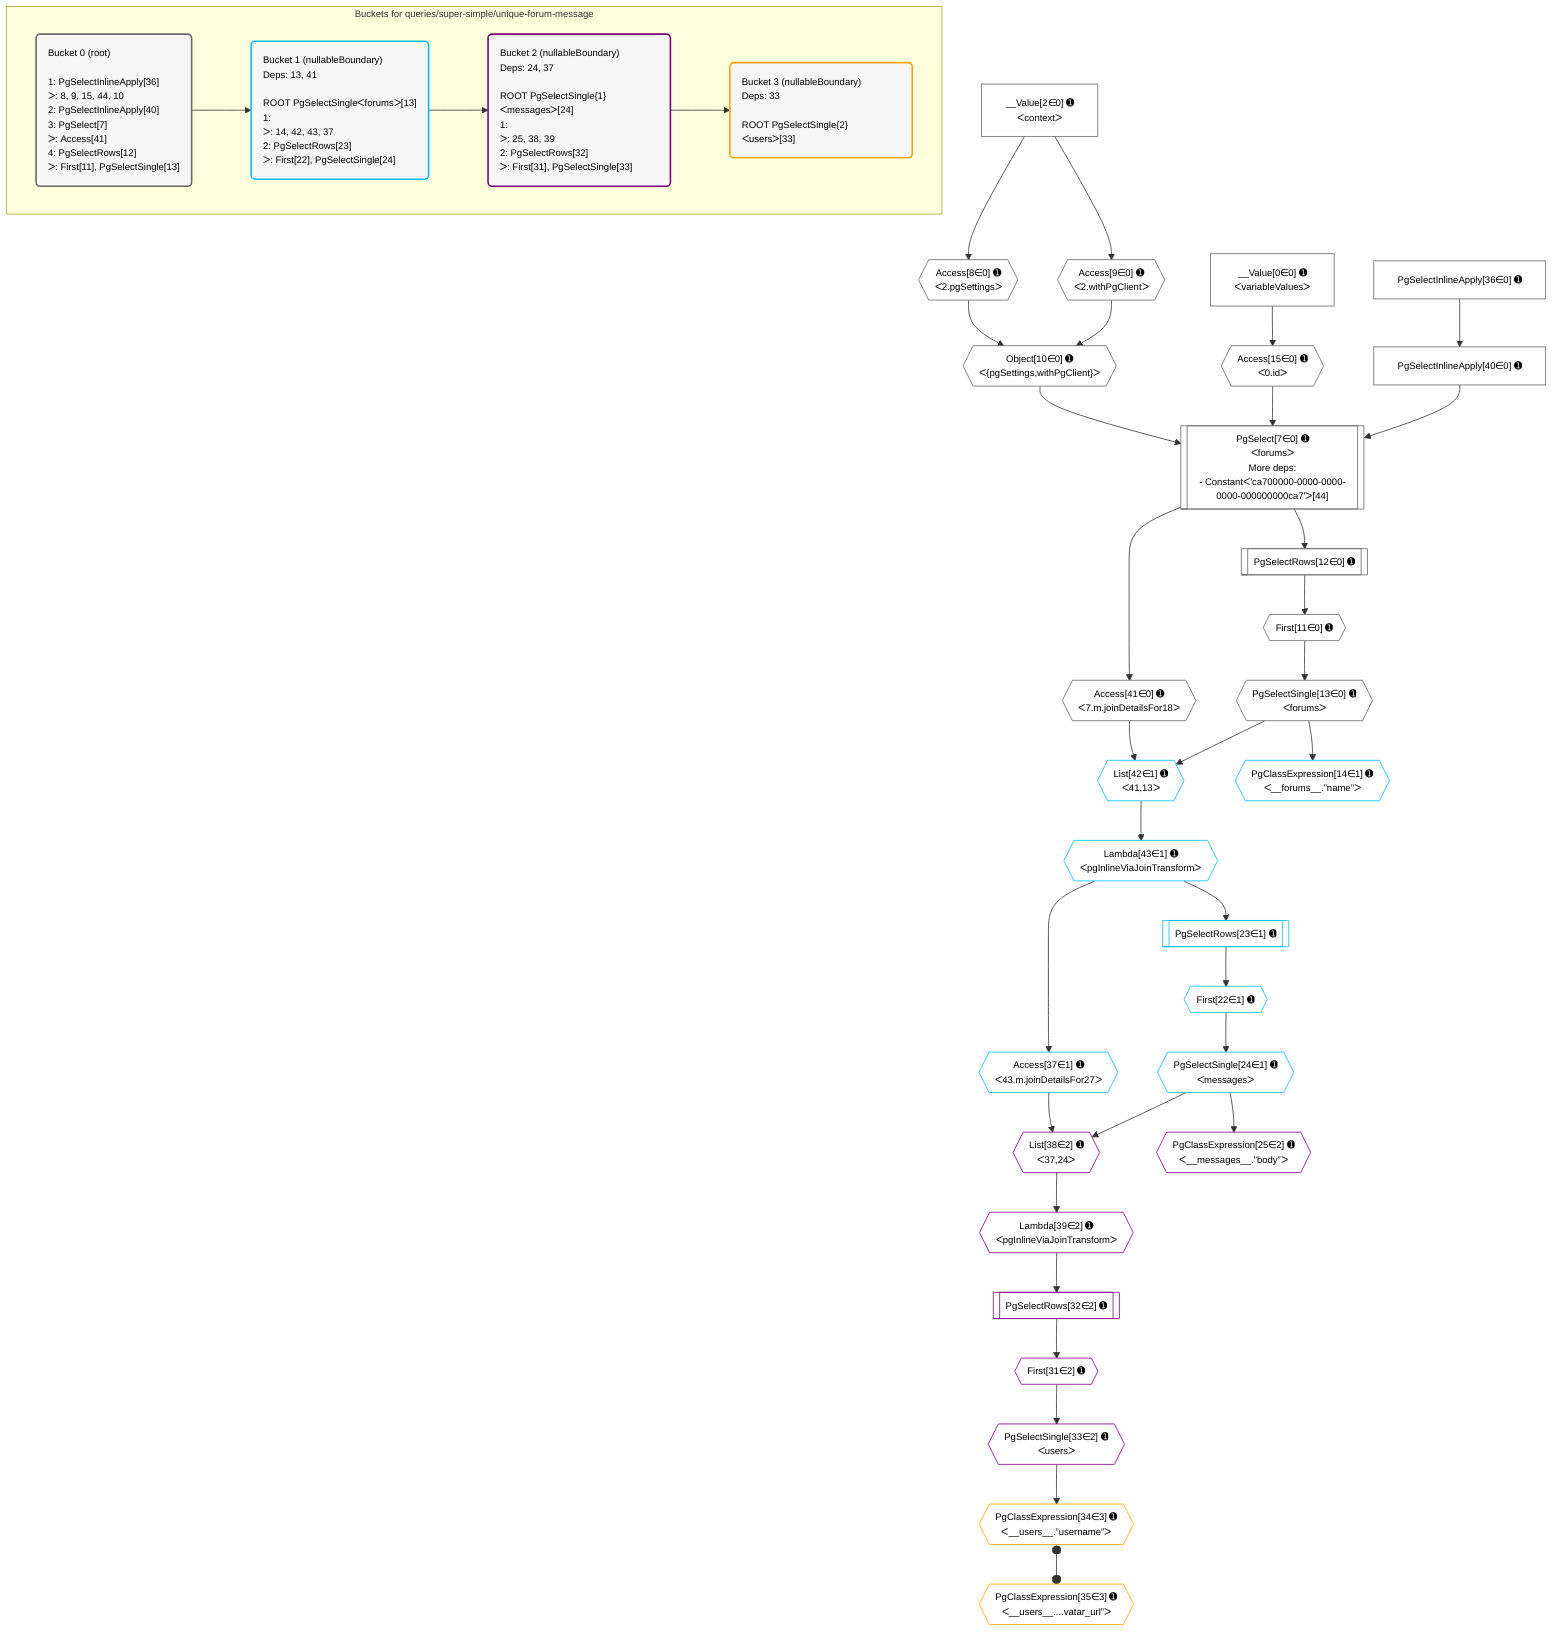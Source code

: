 %%{init: {'themeVariables': { 'fontSize': '12px'}}}%%
graph TD
    classDef path fill:#eee,stroke:#000,color:#000
    classDef plan fill:#fff,stroke-width:1px,color:#000
    classDef itemplan fill:#fff,stroke-width:2px,color:#000
    classDef unbatchedplan fill:#dff,stroke-width:1px,color:#000
    classDef sideeffectplan fill:#fcc,stroke-width:2px,color:#000
    classDef bucket fill:#f6f6f6,color:#000,stroke-width:2px,text-align:left

    subgraph "Buckets for queries/super-simple/unique-forum-message"
    Bucket0("Bucket 0 (root)<br /><br />1: PgSelectInlineApply[36]<br />ᐳ: 8, 9, 15, 44, 10<br />2: PgSelectInlineApply[40]<br />3: PgSelect[7]<br />ᐳ: Access[41]<br />4: PgSelectRows[12]<br />ᐳ: First[11], PgSelectSingle[13]"):::bucket
    Bucket1("Bucket 1 (nullableBoundary)<br />Deps: 13, 41<br /><br />ROOT PgSelectSingleᐸforumsᐳ[13]<br />1: <br />ᐳ: 14, 42, 43, 37<br />2: PgSelectRows[23]<br />ᐳ: First[22], PgSelectSingle[24]"):::bucket
    Bucket2("Bucket 2 (nullableBoundary)<br />Deps: 24, 37<br /><br />ROOT PgSelectSingle{1}ᐸmessagesᐳ[24]<br />1: <br />ᐳ: 25, 38, 39<br />2: PgSelectRows[32]<br />ᐳ: First[31], PgSelectSingle[33]"):::bucket
    Bucket3("Bucket 3 (nullableBoundary)<br />Deps: 33<br /><br />ROOT PgSelectSingle{2}ᐸusersᐳ[33]"):::bucket
    end
    Bucket0 --> Bucket1
    Bucket1 --> Bucket2
    Bucket2 --> Bucket3

    %% plan dependencies
    PgSelect7[["PgSelect[7∈0] ➊<br />ᐸforumsᐳ<br />More deps:<br />- Constantᐸ'ca700000-0000-0000-0000-000000000ca7'ᐳ[44]"]]:::plan
    Object10{{"Object[10∈0] ➊<br />ᐸ{pgSettings,withPgClient}ᐳ"}}:::plan
    Access15{{"Access[15∈0] ➊<br />ᐸ0.idᐳ"}}:::plan
    PgSelectInlineApply40["PgSelectInlineApply[40∈0] ➊"]:::plan
    Object10 & Access15 & PgSelectInlineApply40 --> PgSelect7
    Access8{{"Access[8∈0] ➊<br />ᐸ2.pgSettingsᐳ"}}:::plan
    Access9{{"Access[9∈0] ➊<br />ᐸ2.withPgClientᐳ"}}:::plan
    Access8 & Access9 --> Object10
    __Value2["__Value[2∈0] ➊<br />ᐸcontextᐳ"]:::plan
    __Value2 --> Access8
    __Value2 --> Access9
    First11{{"First[11∈0] ➊"}}:::plan
    PgSelectRows12[["PgSelectRows[12∈0] ➊"]]:::plan
    PgSelectRows12 --> First11
    PgSelect7 --> PgSelectRows12
    PgSelectSingle13{{"PgSelectSingle[13∈0] ➊<br />ᐸforumsᐳ"}}:::plan
    First11 --> PgSelectSingle13
    __Value0["__Value[0∈0] ➊<br />ᐸvariableValuesᐳ"]:::plan
    __Value0 --> Access15
    PgSelectInlineApply36["PgSelectInlineApply[36∈0] ➊"]:::plan
    PgSelectInlineApply36 --> PgSelectInlineApply40
    Access41{{"Access[41∈0] ➊<br />ᐸ7.m.joinDetailsFor18ᐳ"}}:::plan
    PgSelect7 --> Access41
    List42{{"List[42∈1] ➊<br />ᐸ41,13ᐳ"}}:::plan
    Access41 & PgSelectSingle13 --> List42
    PgClassExpression14{{"PgClassExpression[14∈1] ➊<br />ᐸ__forums__.”name”ᐳ"}}:::plan
    PgSelectSingle13 --> PgClassExpression14
    First22{{"First[22∈1] ➊"}}:::plan
    PgSelectRows23[["PgSelectRows[23∈1] ➊"]]:::plan
    PgSelectRows23 --> First22
    Lambda43{{"Lambda[43∈1] ➊<br />ᐸpgInlineViaJoinTransformᐳ"}}:::plan
    Lambda43 --> PgSelectRows23
    PgSelectSingle24{{"PgSelectSingle[24∈1] ➊<br />ᐸmessagesᐳ"}}:::plan
    First22 --> PgSelectSingle24
    Access37{{"Access[37∈1] ➊<br />ᐸ43.m.joinDetailsFor27ᐳ"}}:::plan
    Lambda43 --> Access37
    List42 --> Lambda43
    List38{{"List[38∈2] ➊<br />ᐸ37,24ᐳ"}}:::plan
    Access37 & PgSelectSingle24 --> List38
    PgClassExpression25{{"PgClassExpression[25∈2] ➊<br />ᐸ__messages__.”body”ᐳ"}}:::plan
    PgSelectSingle24 --> PgClassExpression25
    First31{{"First[31∈2] ➊"}}:::plan
    PgSelectRows32[["PgSelectRows[32∈2] ➊"]]:::plan
    PgSelectRows32 --> First31
    Lambda39{{"Lambda[39∈2] ➊<br />ᐸpgInlineViaJoinTransformᐳ"}}:::plan
    Lambda39 --> PgSelectRows32
    PgSelectSingle33{{"PgSelectSingle[33∈2] ➊<br />ᐸusersᐳ"}}:::plan
    First31 --> PgSelectSingle33
    List38 --> Lambda39
    PgClassExpression34{{"PgClassExpression[34∈3] ➊<br />ᐸ__users__.”username”ᐳ"}}:::plan
    PgSelectSingle33 --> PgClassExpression34
    PgClassExpression35{{"PgClassExpression[35∈3] ➊<br />ᐸ__users__....vatar_url”ᐳ"}}:::plan
    PgClassExpression34 o--o PgClassExpression35

    %% define steps
    classDef bucket0 stroke:#696969
    class Bucket0,__Value0,__Value2,PgSelect7,Access8,Access9,Object10,First11,PgSelectRows12,PgSelectSingle13,Access15,PgSelectInlineApply36,PgSelectInlineApply40,Access41 bucket0
    classDef bucket1 stroke:#00bfff
    class Bucket1,PgClassExpression14,First22,PgSelectRows23,PgSelectSingle24,Access37,List42,Lambda43 bucket1
    classDef bucket2 stroke:#7f007f
    class Bucket2,PgClassExpression25,First31,PgSelectRows32,PgSelectSingle33,List38,Lambda39 bucket2
    classDef bucket3 stroke:#ffa500
    class Bucket3,PgClassExpression34,PgClassExpression35 bucket3